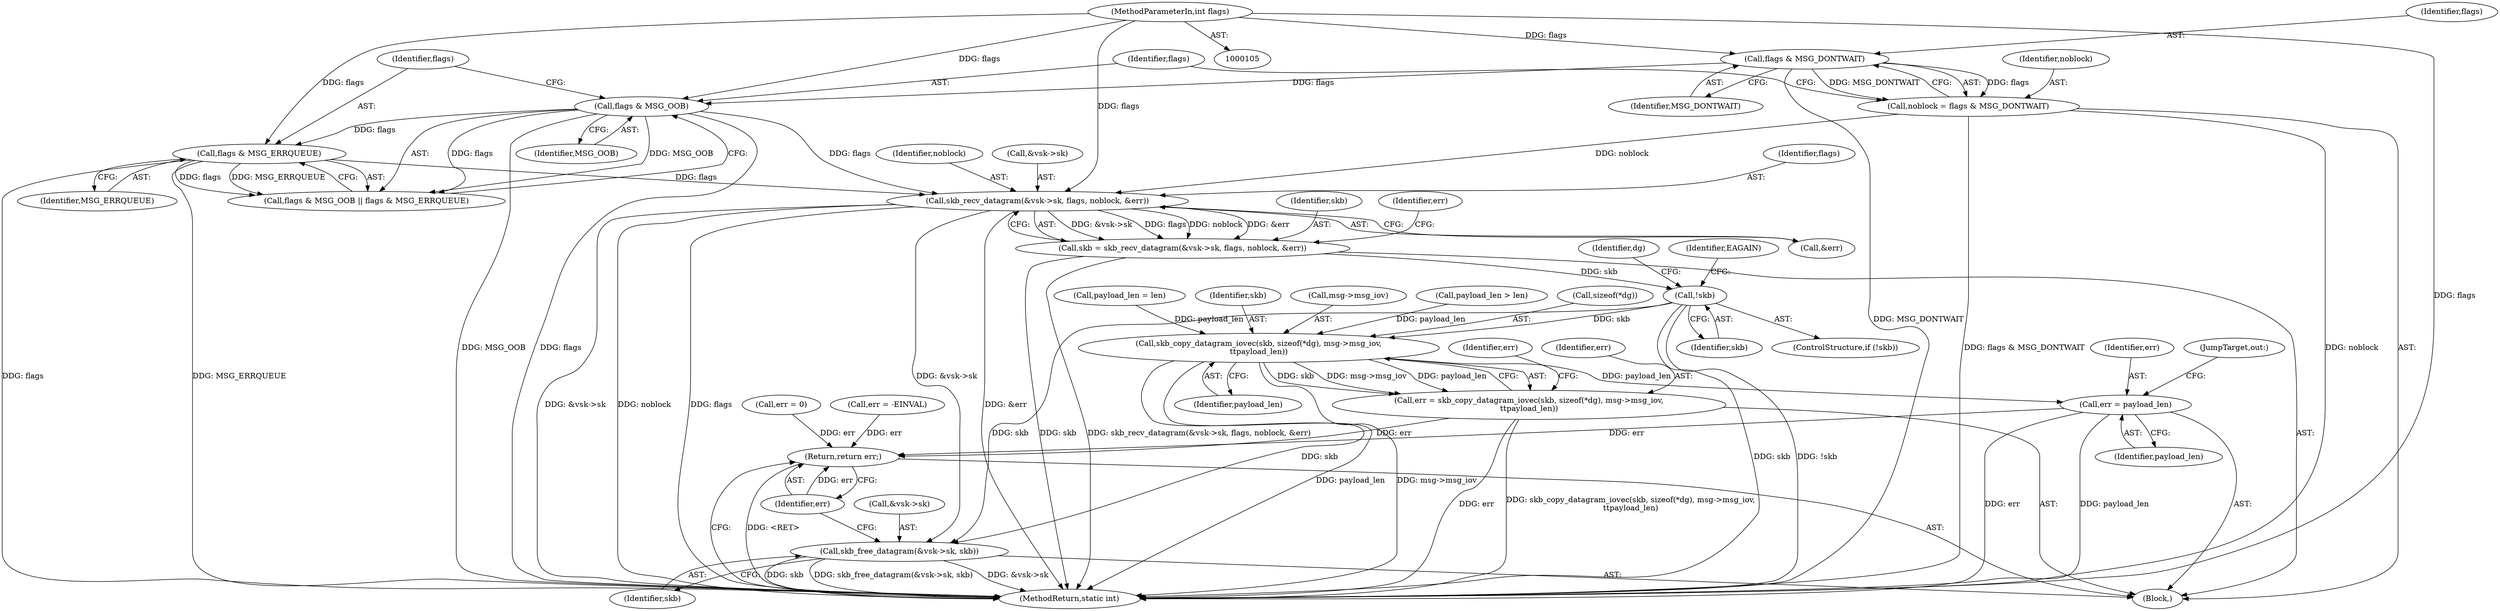 digraph "0_linux_680d04e0ba7e926233e3b9cee59125ce181f66ba@API" {
"1000143" [label="(Call,skb_recv_datagram(&vsk->sk, flags, noblock, &err))"];
"1000124" [label="(Call,flags & MSG_OOB)"];
"1000119" [label="(Call,flags & MSG_DONTWAIT)"];
"1000110" [label="(MethodParameterIn,int flags)"];
"1000127" [label="(Call,flags & MSG_ERRQUEUE)"];
"1000117" [label="(Call,noblock = flags & MSG_DONTWAIT)"];
"1000141" [label="(Call,skb = skb_recv_datagram(&vsk->sk, flags, noblock, &err))"];
"1000157" [label="(Call,!skb)"];
"1000209" [label="(Call,skb_copy_datagram_iovec(skb, sizeof(*dg), msg->msg_iov,\n\t\tpayload_len))"];
"1000207" [label="(Call,err = skb_copy_datagram_iovec(skb, sizeof(*dg), msg->msg_iov,\n\t\tpayload_len))"];
"1000263" [label="(Return,return err;)"];
"1000253" [label="(Call,err = payload_len)"];
"1000257" [label="(Call,skb_free_datagram(&vsk->sk, skb))"];
"1000128" [label="(Identifier,flags)"];
"1000142" [label="(Identifier,skb)"];
"1000189" [label="(Call,err = -EINVAL)"];
"1000148" [label="(Identifier,flags)"];
"1000195" [label="(Call,payload_len > len)"];
"1000138" [label="(Call,err = 0)"];
"1000254" [label="(Identifier,err)"];
"1000217" [label="(Identifier,payload_len)"];
"1000110" [label="(MethodParameterIn,int flags)"];
"1000208" [label="(Identifier,err)"];
"1000119" [label="(Call,flags & MSG_DONTWAIT)"];
"1000117" [label="(Call,noblock = flags & MSG_DONTWAIT)"];
"1000149" [label="(Identifier,noblock)"];
"1000163" [label="(Identifier,dg)"];
"1000253" [label="(Call,err = payload_len)"];
"1000256" [label="(JumpTarget,out:)"];
"1000211" [label="(Call,sizeof(*dg))"];
"1000120" [label="(Identifier,flags)"];
"1000257" [label="(Call,skb_free_datagram(&vsk->sk, skb))"];
"1000209" [label="(Call,skb_copy_datagram_iovec(skb, sizeof(*dg), msg->msg_iov,\n\t\tpayload_len))"];
"1000265" [label="(MethodReturn,static int)"];
"1000262" [label="(Identifier,skb)"];
"1000219" [label="(Identifier,err)"];
"1000161" [label="(Identifier,EAGAIN)"];
"1000125" [label="(Identifier,flags)"];
"1000144" [label="(Call,&vsk->sk)"];
"1000153" [label="(Identifier,err)"];
"1000143" [label="(Call,skb_recv_datagram(&vsk->sk, flags, noblock, &err))"];
"1000150" [label="(Call,&err)"];
"1000264" [label="(Identifier,err)"];
"1000258" [label="(Call,&vsk->sk)"];
"1000127" [label="(Call,flags & MSG_ERRQUEUE)"];
"1000118" [label="(Identifier,noblock)"];
"1000207" [label="(Call,err = skb_copy_datagram_iovec(skb, sizeof(*dg), msg->msg_iov,\n\t\tpayload_len))"];
"1000199" [label="(Call,payload_len = len)"];
"1000141" [label="(Call,skb = skb_recv_datagram(&vsk->sk, flags, noblock, &err))"];
"1000255" [label="(Identifier,payload_len)"];
"1000121" [label="(Identifier,MSG_DONTWAIT)"];
"1000156" [label="(ControlStructure,if (!skb))"];
"1000123" [label="(Call,flags & MSG_OOB || flags & MSG_ERRQUEUE)"];
"1000158" [label="(Identifier,skb)"];
"1000263" [label="(Return,return err;)"];
"1000210" [label="(Identifier,skb)"];
"1000124" [label="(Call,flags & MSG_OOB)"];
"1000126" [label="(Identifier,MSG_OOB)"];
"1000129" [label="(Identifier,MSG_ERRQUEUE)"];
"1000157" [label="(Call,!skb)"];
"1000214" [label="(Call,msg->msg_iov)"];
"1000111" [label="(Block,)"];
"1000143" -> "1000141"  [label="AST: "];
"1000143" -> "1000150"  [label="CFG: "];
"1000144" -> "1000143"  [label="AST: "];
"1000148" -> "1000143"  [label="AST: "];
"1000149" -> "1000143"  [label="AST: "];
"1000150" -> "1000143"  [label="AST: "];
"1000141" -> "1000143"  [label="CFG: "];
"1000143" -> "1000265"  [label="DDG: &vsk->sk"];
"1000143" -> "1000265"  [label="DDG: noblock"];
"1000143" -> "1000265"  [label="DDG: flags"];
"1000143" -> "1000265"  [label="DDG: &err"];
"1000143" -> "1000141"  [label="DDG: &vsk->sk"];
"1000143" -> "1000141"  [label="DDG: flags"];
"1000143" -> "1000141"  [label="DDG: noblock"];
"1000143" -> "1000141"  [label="DDG: &err"];
"1000124" -> "1000143"  [label="DDG: flags"];
"1000127" -> "1000143"  [label="DDG: flags"];
"1000110" -> "1000143"  [label="DDG: flags"];
"1000117" -> "1000143"  [label="DDG: noblock"];
"1000143" -> "1000257"  [label="DDG: &vsk->sk"];
"1000124" -> "1000123"  [label="AST: "];
"1000124" -> "1000126"  [label="CFG: "];
"1000125" -> "1000124"  [label="AST: "];
"1000126" -> "1000124"  [label="AST: "];
"1000128" -> "1000124"  [label="CFG: "];
"1000123" -> "1000124"  [label="CFG: "];
"1000124" -> "1000265"  [label="DDG: MSG_OOB"];
"1000124" -> "1000265"  [label="DDG: flags"];
"1000124" -> "1000123"  [label="DDG: flags"];
"1000124" -> "1000123"  [label="DDG: MSG_OOB"];
"1000119" -> "1000124"  [label="DDG: flags"];
"1000110" -> "1000124"  [label="DDG: flags"];
"1000124" -> "1000127"  [label="DDG: flags"];
"1000119" -> "1000117"  [label="AST: "];
"1000119" -> "1000121"  [label="CFG: "];
"1000120" -> "1000119"  [label="AST: "];
"1000121" -> "1000119"  [label="AST: "];
"1000117" -> "1000119"  [label="CFG: "];
"1000119" -> "1000265"  [label="DDG: MSG_DONTWAIT"];
"1000119" -> "1000117"  [label="DDG: flags"];
"1000119" -> "1000117"  [label="DDG: MSG_DONTWAIT"];
"1000110" -> "1000119"  [label="DDG: flags"];
"1000110" -> "1000105"  [label="AST: "];
"1000110" -> "1000265"  [label="DDG: flags"];
"1000110" -> "1000127"  [label="DDG: flags"];
"1000127" -> "1000123"  [label="AST: "];
"1000127" -> "1000129"  [label="CFG: "];
"1000128" -> "1000127"  [label="AST: "];
"1000129" -> "1000127"  [label="AST: "];
"1000123" -> "1000127"  [label="CFG: "];
"1000127" -> "1000265"  [label="DDG: MSG_ERRQUEUE"];
"1000127" -> "1000265"  [label="DDG: flags"];
"1000127" -> "1000123"  [label="DDG: flags"];
"1000127" -> "1000123"  [label="DDG: MSG_ERRQUEUE"];
"1000117" -> "1000111"  [label="AST: "];
"1000118" -> "1000117"  [label="AST: "];
"1000125" -> "1000117"  [label="CFG: "];
"1000117" -> "1000265"  [label="DDG: flags & MSG_DONTWAIT"];
"1000117" -> "1000265"  [label="DDG: noblock"];
"1000141" -> "1000111"  [label="AST: "];
"1000142" -> "1000141"  [label="AST: "];
"1000153" -> "1000141"  [label="CFG: "];
"1000141" -> "1000265"  [label="DDG: skb"];
"1000141" -> "1000265"  [label="DDG: skb_recv_datagram(&vsk->sk, flags, noblock, &err)"];
"1000141" -> "1000157"  [label="DDG: skb"];
"1000157" -> "1000156"  [label="AST: "];
"1000157" -> "1000158"  [label="CFG: "];
"1000158" -> "1000157"  [label="AST: "];
"1000161" -> "1000157"  [label="CFG: "];
"1000163" -> "1000157"  [label="CFG: "];
"1000157" -> "1000265"  [label="DDG: !skb"];
"1000157" -> "1000265"  [label="DDG: skb"];
"1000157" -> "1000209"  [label="DDG: skb"];
"1000157" -> "1000257"  [label="DDG: skb"];
"1000209" -> "1000207"  [label="AST: "];
"1000209" -> "1000217"  [label="CFG: "];
"1000210" -> "1000209"  [label="AST: "];
"1000211" -> "1000209"  [label="AST: "];
"1000214" -> "1000209"  [label="AST: "];
"1000217" -> "1000209"  [label="AST: "];
"1000207" -> "1000209"  [label="CFG: "];
"1000209" -> "1000265"  [label="DDG: payload_len"];
"1000209" -> "1000265"  [label="DDG: msg->msg_iov"];
"1000209" -> "1000207"  [label="DDG: skb"];
"1000209" -> "1000207"  [label="DDG: msg->msg_iov"];
"1000209" -> "1000207"  [label="DDG: payload_len"];
"1000199" -> "1000209"  [label="DDG: payload_len"];
"1000195" -> "1000209"  [label="DDG: payload_len"];
"1000209" -> "1000253"  [label="DDG: payload_len"];
"1000209" -> "1000257"  [label="DDG: skb"];
"1000207" -> "1000111"  [label="AST: "];
"1000208" -> "1000207"  [label="AST: "];
"1000219" -> "1000207"  [label="CFG: "];
"1000207" -> "1000265"  [label="DDG: skb_copy_datagram_iovec(skb, sizeof(*dg), msg->msg_iov,\n\t\tpayload_len)"];
"1000207" -> "1000265"  [label="DDG: err"];
"1000207" -> "1000263"  [label="DDG: err"];
"1000263" -> "1000111"  [label="AST: "];
"1000263" -> "1000264"  [label="CFG: "];
"1000264" -> "1000263"  [label="AST: "];
"1000265" -> "1000263"  [label="CFG: "];
"1000263" -> "1000265"  [label="DDG: <RET>"];
"1000264" -> "1000263"  [label="DDG: err"];
"1000189" -> "1000263"  [label="DDG: err"];
"1000253" -> "1000263"  [label="DDG: err"];
"1000138" -> "1000263"  [label="DDG: err"];
"1000253" -> "1000111"  [label="AST: "];
"1000253" -> "1000255"  [label="CFG: "];
"1000254" -> "1000253"  [label="AST: "];
"1000255" -> "1000253"  [label="AST: "];
"1000256" -> "1000253"  [label="CFG: "];
"1000253" -> "1000265"  [label="DDG: payload_len"];
"1000253" -> "1000265"  [label="DDG: err"];
"1000257" -> "1000111"  [label="AST: "];
"1000257" -> "1000262"  [label="CFG: "];
"1000258" -> "1000257"  [label="AST: "];
"1000262" -> "1000257"  [label="AST: "];
"1000264" -> "1000257"  [label="CFG: "];
"1000257" -> "1000265"  [label="DDG: &vsk->sk"];
"1000257" -> "1000265"  [label="DDG: skb"];
"1000257" -> "1000265"  [label="DDG: skb_free_datagram(&vsk->sk, skb)"];
}
